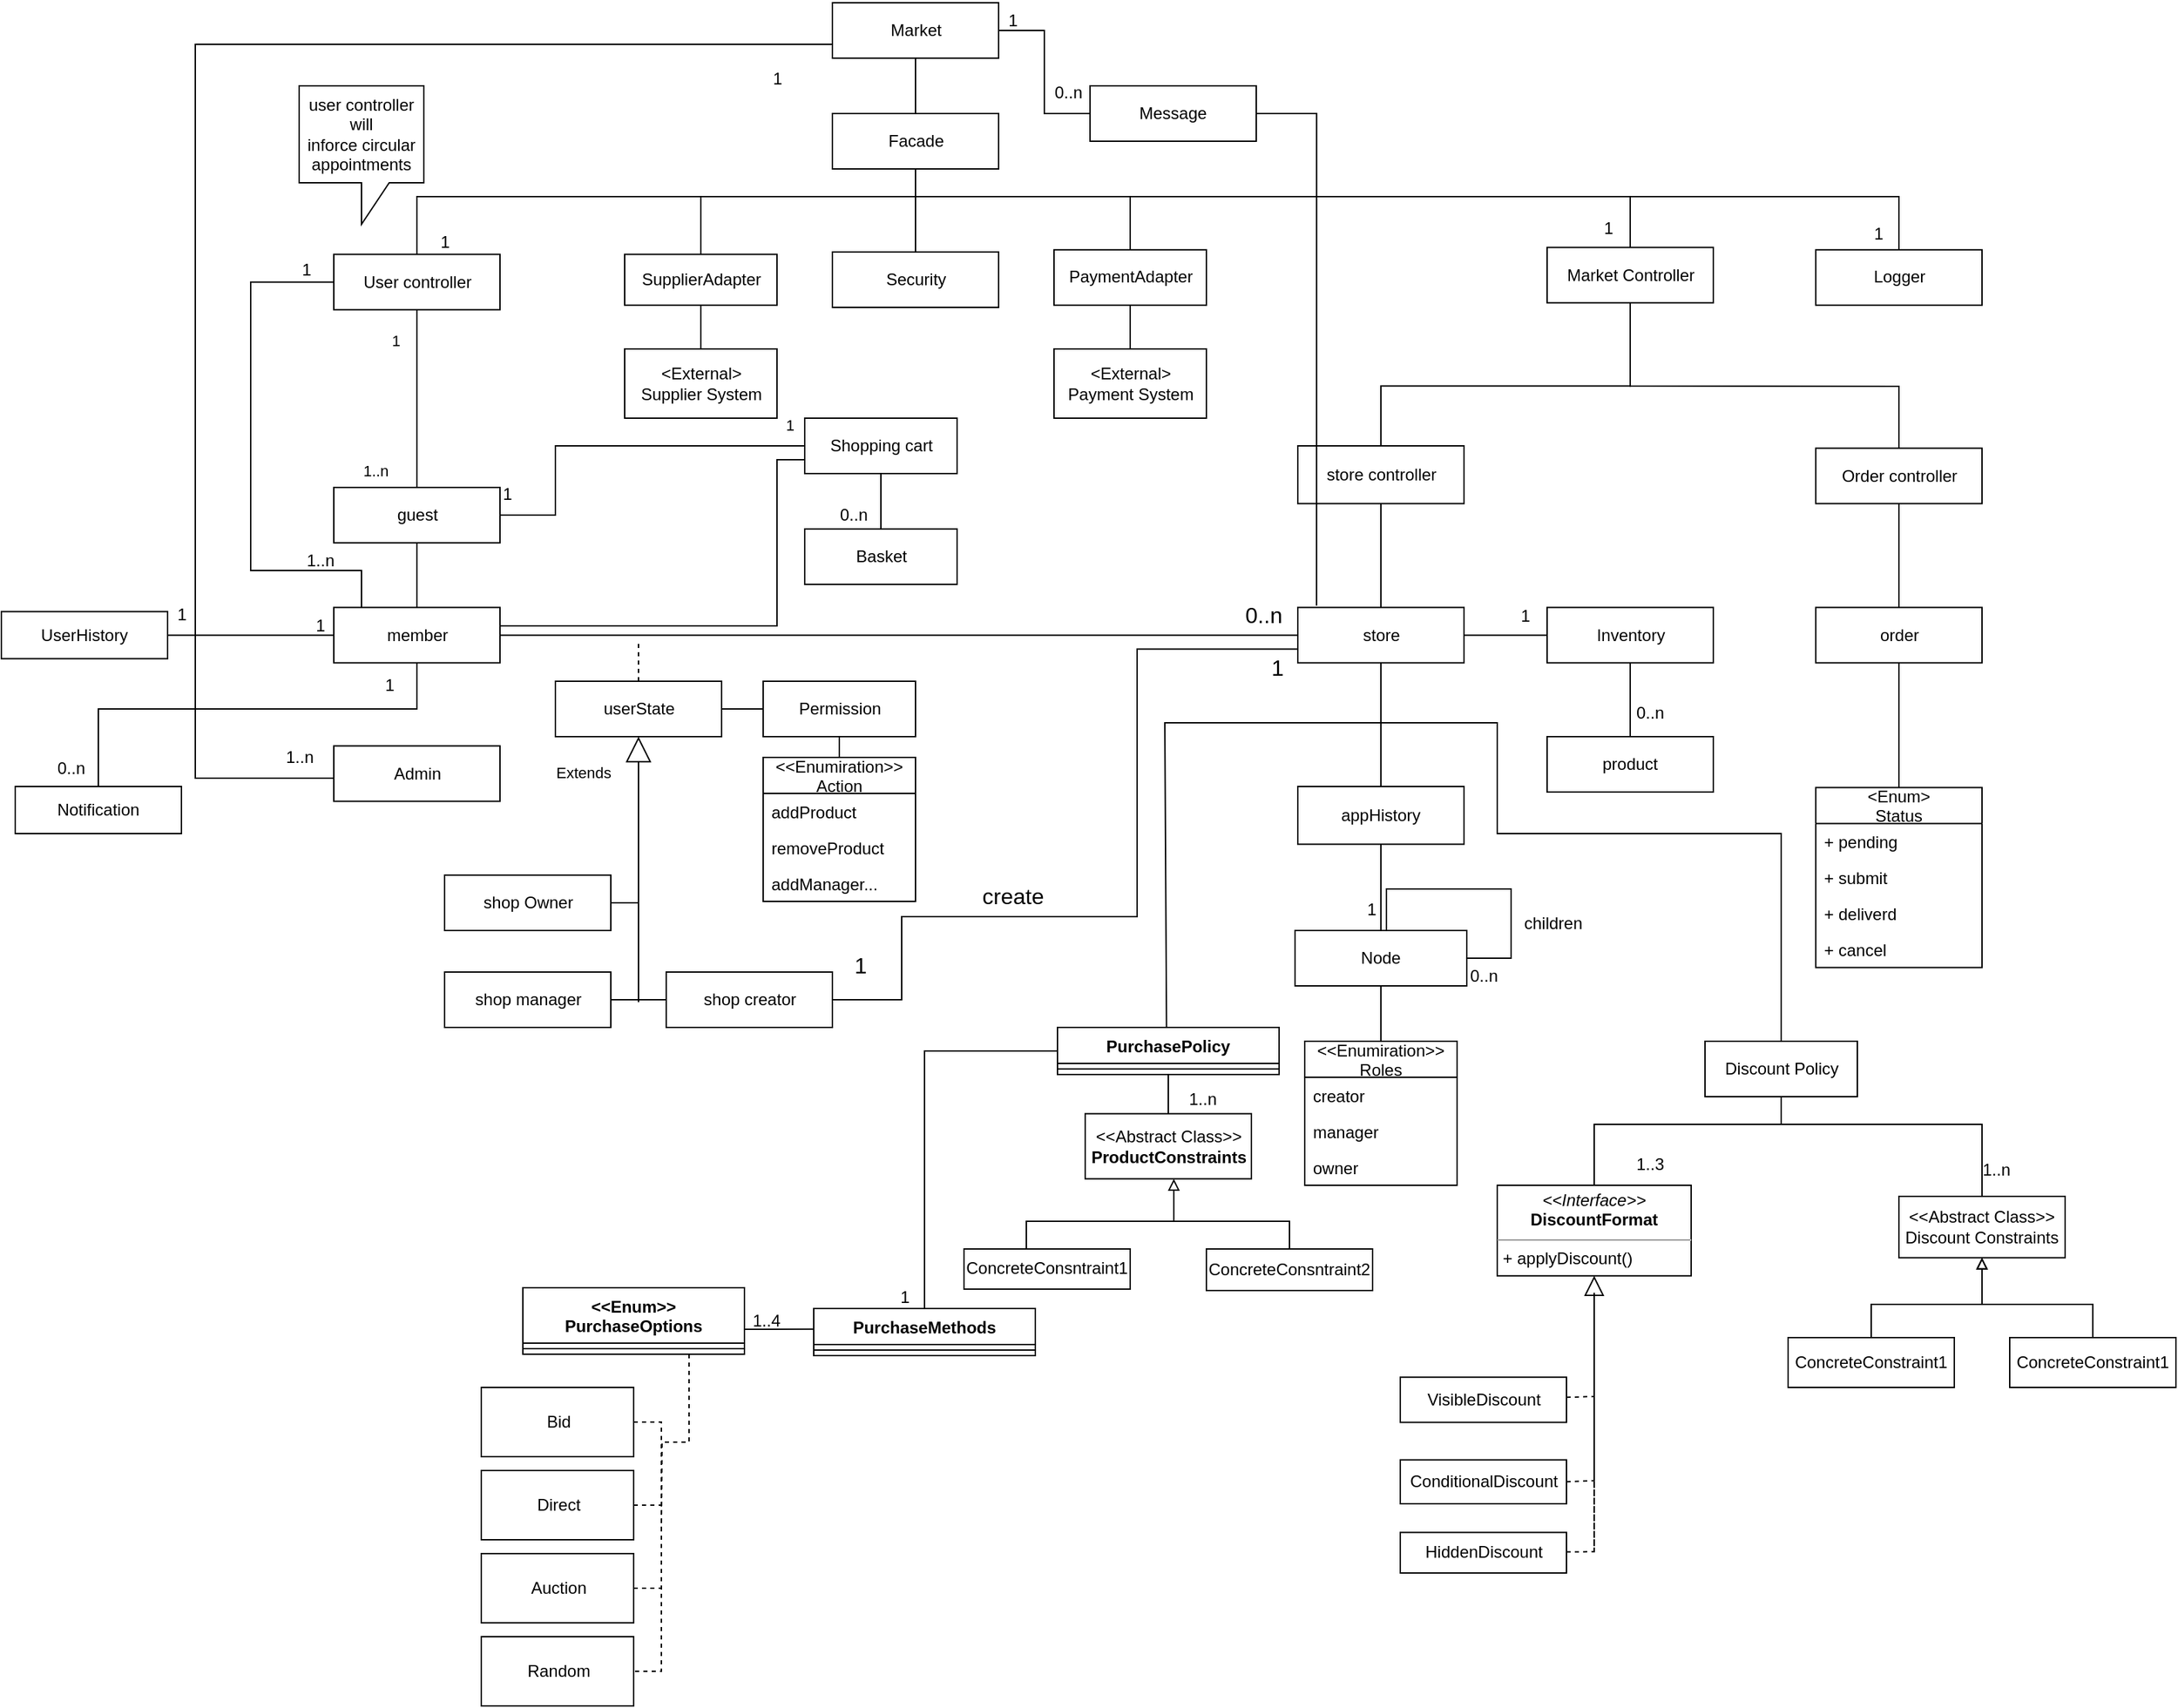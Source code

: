 <mxfile version="21.2.8" type="device">
  <diagram name="‫עמוד-1‬" id="rkFVJ4aE5Ij6ZQvHDKRF">
    <mxGraphModel dx="576" dy="335" grid="1" gridSize="10" guides="1" tooltips="1" connect="1" arrows="1" fold="1" page="1" pageScale="1" pageWidth="827" pageHeight="1169" math="0" shadow="0">
      <root>
        <mxCell id="0" />
        <mxCell id="1" parent="0" />
        <mxCell id="ODd8JgYDGWRqZiN91gh2-188" style="edgeStyle=none;rounded=0;orthogonalLoop=1;jettySize=auto;html=1;entryX=0.5;entryY=0;entryDx=0;entryDy=0;startArrow=none;startFill=0;endArrow=none;endFill=0;" parent="1" source="ODd8JgYDGWRqZiN91gh2-10" target="ODd8JgYDGWRqZiN91gh2-12" edge="1">
          <mxGeometry relative="1" as="geometry">
            <Array as="points">
              <mxPoint x="1176" y="316.7" />
              <mxPoint x="996" y="316.7" />
            </Array>
          </mxGeometry>
        </mxCell>
        <mxCell id="ODd8JgYDGWRqZiN91gh2-189" style="edgeStyle=none;rounded=0;orthogonalLoop=1;jettySize=auto;html=1;entryX=0.5;entryY=0;entryDx=0;entryDy=0;startArrow=none;startFill=0;endArrow=none;endFill=0;" parent="1" source="ODd8JgYDGWRqZiN91gh2-10" target="ODd8JgYDGWRqZiN91gh2-29" edge="1">
          <mxGeometry relative="1" as="geometry">
            <Array as="points">
              <mxPoint x="1176" y="316.7" />
              <mxPoint x="1370" y="317" />
            </Array>
          </mxGeometry>
        </mxCell>
        <mxCell id="ODd8JgYDGWRqZiN91gh2-10" value="Market Controller" style="html=1;" parent="1" vertex="1">
          <mxGeometry x="1116" y="216.7" width="120" height="40" as="geometry" />
        </mxCell>
        <mxCell id="AzfcRdBWu6o6woVq7pez-9" style="edgeStyle=orthogonalEdgeStyle;rounded=0;orthogonalLoop=1;jettySize=auto;html=1;endArrow=none;endFill=0;" parent="1" source="ODd8JgYDGWRqZiN91gh2-11" target="ODd8JgYDGWRqZiN91gh2-123" edge="1">
          <mxGeometry relative="1" as="geometry">
            <Array as="points">
              <mxPoint x="180" y="242" />
              <mxPoint x="180" y="450" />
              <mxPoint x="260" y="450" />
            </Array>
          </mxGeometry>
        </mxCell>
        <mxCell id="ODd8JgYDGWRqZiN91gh2-11" value="User controller" style="html=1;" parent="1" vertex="1">
          <mxGeometry x="240" y="221.7" width="120" height="40" as="geometry" />
        </mxCell>
        <mxCell id="ODd8JgYDGWRqZiN91gh2-12" value="store controller" style="html=1;" parent="1" vertex="1">
          <mxGeometry x="936" y="360" width="120" height="41.7" as="geometry" />
        </mxCell>
        <mxCell id="ODd8JgYDGWRqZiN91gh2-83" style="edgeStyle=none;rounded=0;orthogonalLoop=1;jettySize=auto;html=1;startArrow=none;startFill=0;endArrow=none;endFill=0;entryX=0;entryY=0.5;entryDx=0;entryDy=0;exitX=1;exitY=0.5;exitDx=0;exitDy=0;" parent="1" source="ODd8JgYDGWRqZiN91gh2-43" target="ODd8JgYDGWRqZiN91gh2-76" edge="1">
          <mxGeometry relative="1" as="geometry">
            <mxPoint x="250" y="496.7" as="sourcePoint" />
            <Array as="points">
              <mxPoint x="400" y="410" />
              <mxPoint x="400" y="360" />
              <mxPoint x="570" y="360" />
            </Array>
          </mxGeometry>
        </mxCell>
        <mxCell id="ODd8JgYDGWRqZiN91gh2-17" value="1" style="endArrow=none;html=1;endSize=12;startArrow=none;startSize=14;startFill=0;edgeStyle=orthogonalEdgeStyle;align=left;verticalAlign=bottom;rounded=0;endFill=0;exitX=0.5;exitY=1;exitDx=0;exitDy=0;" parent="1" source="ODd8JgYDGWRqZiN91gh2-11" target="ODd8JgYDGWRqZiN91gh2-43" edge="1">
          <mxGeometry x="-0.52" y="-20" relative="1" as="geometry">
            <mxPoint x="280" y="310" as="sourcePoint" />
            <mxPoint x="310" y="480" as="targetPoint" />
            <mxPoint as="offset" />
            <Array as="points" />
          </mxGeometry>
        </mxCell>
        <mxCell id="ODd8JgYDGWRqZiN91gh2-46" value="1..n" style="edgeLabel;html=1;align=center;verticalAlign=middle;resizable=0;points=[];" parent="ODd8JgYDGWRqZiN91gh2-17" vertex="1" connectable="0">
          <mxGeometry x="0.877" y="3" relative="1" as="geometry">
            <mxPoint x="-33" y="-4" as="offset" />
          </mxGeometry>
        </mxCell>
        <mxCell id="AzfcRdBWu6o6woVq7pez-27" style="edgeStyle=orthogonalEdgeStyle;rounded=0;orthogonalLoop=1;jettySize=auto;html=1;entryX=0;entryY=0.5;entryDx=0;entryDy=0;endArrow=none;endFill=0;" parent="1" source="ODd8JgYDGWRqZiN91gh2-18" target="yxRQthmmu6O1LKz6OyQO-40" edge="1">
          <mxGeometry relative="1" as="geometry" />
        </mxCell>
        <mxCell id="ODd8JgYDGWRqZiN91gh2-18" value="userState&lt;br&gt;" style="html=1;" parent="1" vertex="1">
          <mxGeometry x="400" y="530" width="120" height="40" as="geometry" />
        </mxCell>
        <mxCell id="ODd8JgYDGWRqZiN91gh2-21" style="edgeStyle=orthogonalEdgeStyle;rounded=0;orthogonalLoop=1;jettySize=auto;html=1;endArrow=none;endFill=0;" parent="1" source="ODd8JgYDGWRqZiN91gh2-20" target="ODd8JgYDGWRqZiN91gh2-22" edge="1">
          <mxGeometry relative="1" as="geometry">
            <mxPoint x="420" y="130" as="targetPoint" />
          </mxGeometry>
        </mxCell>
        <mxCell id="-APXzpNi7e3R-6h7DP6N-12" style="edgeStyle=orthogonalEdgeStyle;rounded=0;orthogonalLoop=1;jettySize=auto;html=1;entryX=0;entryY=0.5;entryDx=0;entryDy=0;endArrow=none;endFill=0;" parent="1" source="ODd8JgYDGWRqZiN91gh2-20" target="ODd8JgYDGWRqZiN91gh2-85" edge="1">
          <mxGeometry relative="1" as="geometry">
            <mxPoint x="220" y="730" as="targetPoint" />
            <Array as="points">
              <mxPoint x="140" y="70" />
              <mxPoint x="140" y="600" />
              <mxPoint x="240" y="600" />
            </Array>
          </mxGeometry>
        </mxCell>
        <mxCell id="AzfcRdBWu6o6woVq7pez-2" style="edgeStyle=orthogonalEdgeStyle;rounded=0;orthogonalLoop=1;jettySize=auto;html=1;entryX=0;entryY=0.5;entryDx=0;entryDy=0;endArrow=none;endFill=0;" parent="1" source="ODd8JgYDGWRqZiN91gh2-20" target="AzfcRdBWu6o6woVq7pez-1" edge="1">
          <mxGeometry relative="1" as="geometry" />
        </mxCell>
        <mxCell id="ODd8JgYDGWRqZiN91gh2-20" value="Market" style="html=1;" parent="1" vertex="1">
          <mxGeometry x="600" y="40" width="120" height="40" as="geometry" />
        </mxCell>
        <mxCell id="ODd8JgYDGWRqZiN91gh2-25" style="edgeStyle=orthogonalEdgeStyle;rounded=0;orthogonalLoop=1;jettySize=auto;html=1;entryX=0.5;entryY=0;entryDx=0;entryDy=0;endArrow=none;endFill=0;" parent="1" target="ODd8JgYDGWRqZiN91gh2-11" edge="1">
          <mxGeometry relative="1" as="geometry">
            <mxPoint x="640" y="180" as="sourcePoint" />
            <Array as="points">
              <mxPoint x="300" y="180" />
            </Array>
          </mxGeometry>
        </mxCell>
        <mxCell id="ODd8JgYDGWRqZiN91gh2-140" style="edgeStyle=none;rounded=0;orthogonalLoop=1;jettySize=auto;html=1;entryX=0.5;entryY=0;entryDx=0;entryDy=0;startArrow=none;startFill=0;endArrow=none;endFill=0;" parent="1" source="ODd8JgYDGWRqZiN91gh2-22" target="-APXzpNi7e3R-6h7DP6N-36" edge="1">
          <mxGeometry relative="1" as="geometry">
            <Array as="points">
              <mxPoint x="660" y="180" />
              <mxPoint x="505" y="180" />
            </Array>
            <mxPoint x="500" y="216.7" as="targetPoint" />
          </mxGeometry>
        </mxCell>
        <mxCell id="ODd8JgYDGWRqZiN91gh2-141" style="edgeStyle=none;rounded=0;orthogonalLoop=1;jettySize=auto;html=1;entryX=0.5;entryY=0;entryDx=0;entryDy=0;startArrow=none;startFill=0;endArrow=none;endFill=0;" parent="1" source="ODd8JgYDGWRqZiN91gh2-22" target="-APXzpNi7e3R-6h7DP6N-34" edge="1">
          <mxGeometry relative="1" as="geometry">
            <Array as="points">
              <mxPoint x="660" y="180" />
              <mxPoint x="815" y="180" />
            </Array>
            <mxPoint x="806.0" y="216.7" as="targetPoint" />
          </mxGeometry>
        </mxCell>
        <mxCell id="-APXzpNi7e3R-6h7DP6N-39" style="edgeStyle=orthogonalEdgeStyle;rounded=0;orthogonalLoop=1;jettySize=auto;html=1;entryX=0.5;entryY=0;entryDx=0;entryDy=0;endArrow=none;endFill=0;" parent="1" source="ODd8JgYDGWRqZiN91gh2-22" target="-APXzpNi7e3R-6h7DP6N-20" edge="1">
          <mxGeometry relative="1" as="geometry" />
        </mxCell>
        <mxCell id="AzfcRdBWu6o6woVq7pez-6" style="edgeStyle=orthogonalEdgeStyle;rounded=0;orthogonalLoop=1;jettySize=auto;html=1;entryX=0.5;entryY=0;entryDx=0;entryDy=0;endArrow=none;endFill=0;" parent="1" source="ODd8JgYDGWRqZiN91gh2-22" target="AzfcRdBWu6o6woVq7pez-5" edge="1">
          <mxGeometry relative="1" as="geometry">
            <Array as="points">
              <mxPoint x="660" y="180" />
              <mxPoint x="1370" y="180" />
            </Array>
          </mxGeometry>
        </mxCell>
        <mxCell id="ODd8JgYDGWRqZiN91gh2-22" value="Facade" style="html=1;" parent="1" vertex="1">
          <mxGeometry x="600" y="120" width="120" height="40" as="geometry" />
        </mxCell>
        <mxCell id="ODd8JgYDGWRqZiN91gh2-186" style="edgeStyle=none;rounded=0;orthogonalLoop=1;jettySize=auto;html=1;exitX=0.5;exitY=1;exitDx=0;exitDy=0;entryX=0.492;entryY=0.009;entryDx=0;entryDy=0;startArrow=none;startFill=0;endArrow=none;endFill=0;entryPerimeter=0;" parent="1" source="ODd8JgYDGWRqZiN91gh2-27" target="p_VHPN1_gjO6qZcoMLTe-82" edge="1">
          <mxGeometry relative="1" as="geometry">
            <Array as="points">
              <mxPoint x="996" y="560" />
              <mxPoint x="840" y="560" />
            </Array>
            <mxPoint x="838" y="606.7" as="targetPoint" />
          </mxGeometry>
        </mxCell>
        <mxCell id="AzfcRdBWu6o6woVq7pez-29" style="edgeStyle=orthogonalEdgeStyle;rounded=0;orthogonalLoop=1;jettySize=auto;html=1;endArrow=none;endFill=0;" parent="1" source="ODd8JgYDGWRqZiN91gh2-27" target="AzfcRdBWu6o6woVq7pez-28" edge="1">
          <mxGeometry relative="1" as="geometry" />
        </mxCell>
        <mxCell id="AzfcRdBWu6o6woVq7pez-49" style="edgeStyle=orthogonalEdgeStyle;rounded=0;orthogonalLoop=1;jettySize=auto;html=1;entryX=0.5;entryY=0;entryDx=0;entryDy=0;endArrow=none;endFill=0;" parent="1" source="ODd8JgYDGWRqZiN91gh2-27" target="ODd8JgYDGWRqZiN91gh2-184" edge="1">
          <mxGeometry relative="1" as="geometry">
            <Array as="points">
              <mxPoint x="996" y="560" />
              <mxPoint x="1080" y="560" />
              <mxPoint x="1080" y="640" />
              <mxPoint x="1285" y="640" />
            </Array>
          </mxGeometry>
        </mxCell>
        <mxCell id="ODd8JgYDGWRqZiN91gh2-27" value="store" style="html=1;" parent="1" vertex="1">
          <mxGeometry x="936" y="476.7" width="120" height="40" as="geometry" />
        </mxCell>
        <mxCell id="ODd8JgYDGWRqZiN91gh2-29" value="Order controller" style="html=1;" parent="1" vertex="1">
          <mxGeometry x="1310" y="361.7" width="120" height="40" as="geometry" />
        </mxCell>
        <mxCell id="p_VHPN1_gjO6qZcoMLTe-162" style="edgeStyle=orthogonalEdgeStyle;rounded=0;orthogonalLoop=1;jettySize=auto;html=1;entryX=0;entryY=0.75;entryDx=0;entryDy=0;startArrow=none;startFill=0;endArrow=none;endFill=0;exitX=1;exitY=0.5;exitDx=0;exitDy=0;" parent="1" source="ODd8JgYDGWRqZiN91gh2-37" target="ODd8JgYDGWRqZiN91gh2-27" edge="1">
          <mxGeometry relative="1" as="geometry">
            <Array as="points">
              <mxPoint x="650" y="760" />
              <mxPoint x="650" y="700" />
              <mxPoint x="820" y="700" />
              <mxPoint x="820" y="507" />
            </Array>
          </mxGeometry>
        </mxCell>
        <mxCell id="AzfcRdBWu6o6woVq7pez-21" style="edgeStyle=orthogonalEdgeStyle;rounded=0;orthogonalLoop=1;jettySize=auto;html=1;endArrow=none;endFill=0;" parent="1" source="ODd8JgYDGWRqZiN91gh2-35" edge="1">
          <mxGeometry relative="1" as="geometry">
            <mxPoint x="460.0" y="690" as="targetPoint" />
          </mxGeometry>
        </mxCell>
        <mxCell id="ODd8JgYDGWRqZiN91gh2-35" value="shop Owner" style="html=1;" parent="1" vertex="1">
          <mxGeometry x="320" y="670" width="120" height="40" as="geometry" />
        </mxCell>
        <mxCell id="AzfcRdBWu6o6woVq7pez-20" style="edgeStyle=orthogonalEdgeStyle;rounded=0;orthogonalLoop=1;jettySize=auto;html=1;endArrow=none;endFill=0;" parent="1" source="ODd8JgYDGWRqZiN91gh2-36" edge="1">
          <mxGeometry relative="1" as="geometry">
            <mxPoint x="460.0" y="760.0" as="targetPoint" />
          </mxGeometry>
        </mxCell>
        <mxCell id="ODd8JgYDGWRqZiN91gh2-36" value="shop manager" style="html=1;" parent="1" vertex="1">
          <mxGeometry x="320" y="740" width="120" height="40" as="geometry" />
        </mxCell>
        <mxCell id="AzfcRdBWu6o6woVq7pez-23" style="edgeStyle=orthogonalEdgeStyle;rounded=0;orthogonalLoop=1;jettySize=auto;html=1;endArrow=none;endFill=0;" parent="1" source="ODd8JgYDGWRqZiN91gh2-37" edge="1">
          <mxGeometry relative="1" as="geometry">
            <mxPoint x="460" y="761.31" as="targetPoint" />
          </mxGeometry>
        </mxCell>
        <mxCell id="ODd8JgYDGWRqZiN91gh2-37" value="shop creator" style="html=1;" parent="1" vertex="1">
          <mxGeometry x="480" y="740" width="120" height="40" as="geometry" />
        </mxCell>
        <mxCell id="ODd8JgYDGWRqZiN91gh2-43" value="guest" style="html=1;" parent="1" vertex="1">
          <mxGeometry x="240" y="390.05" width="120" height="40" as="geometry" />
        </mxCell>
        <mxCell id="ODd8JgYDGWRqZiN91gh2-49" value="" style="endArrow=none;endFill=0;endSize=24;html=1;rounded=0;exitX=0.5;exitY=0;exitDx=0;exitDy=0;entryX=0.5;entryY=1;entryDx=0;entryDy=0;startArrow=none;startFill=0;" parent="1" source="ODd8JgYDGWRqZiN91gh2-27" target="ODd8JgYDGWRqZiN91gh2-12" edge="1">
          <mxGeometry width="160" relative="1" as="geometry">
            <mxPoint x="620" y="491.7" as="sourcePoint" />
            <mxPoint x="1036" y="416.7" as="targetPoint" />
          </mxGeometry>
        </mxCell>
        <mxCell id="AzfcRdBWu6o6woVq7pez-32" style="edgeStyle=orthogonalEdgeStyle;rounded=0;orthogonalLoop=1;jettySize=auto;html=1;entryX=0.5;entryY=0;entryDx=0;entryDy=0;endArrow=none;endFill=0;" parent="1" source="ODd8JgYDGWRqZiN91gh2-52" target="AzfcRdBWu6o6woVq7pez-30" edge="1">
          <mxGeometry relative="1" as="geometry" />
        </mxCell>
        <mxCell id="ODd8JgYDGWRqZiN91gh2-52" value="Inventory" style="html=1;" parent="1" vertex="1">
          <mxGeometry x="1116" y="476.7" width="120" height="40" as="geometry" />
        </mxCell>
        <mxCell id="ODd8JgYDGWRqZiN91gh2-55" value="order" style="html=1;" parent="1" vertex="1">
          <mxGeometry x="1310" y="476.7" width="120" height="40" as="geometry" />
        </mxCell>
        <mxCell id="ODd8JgYDGWRqZiN91gh2-58" value="" style="endArrow=none;endFill=0;endSize=24;html=1;rounded=0;exitX=0.5;exitY=0;exitDx=0;exitDy=0;entryX=0.5;entryY=1;entryDx=0;entryDy=0;startArrow=none;startFill=0;" parent="1" source="ODd8JgYDGWRqZiN91gh2-55" target="ODd8JgYDGWRqZiN91gh2-29" edge="1">
          <mxGeometry width="160" relative="1" as="geometry">
            <mxPoint x="1373" y="406.7" as="sourcePoint" />
            <mxPoint x="1306" y="446.7" as="targetPoint" />
          </mxGeometry>
        </mxCell>
        <mxCell id="ODd8JgYDGWRqZiN91gh2-70" value="&lt;Enum&gt;&#xa;Status" style="swimlane;fontStyle=0;childLayout=stackLayout;horizontal=1;startSize=26;fillColor=none;horizontalStack=0;resizeParent=1;resizeParentMax=0;resizeLast=0;collapsible=1;marginBottom=0;" parent="1" vertex="1">
          <mxGeometry x="1310" y="606.7" width="120" height="130" as="geometry" />
        </mxCell>
        <mxCell id="ODd8JgYDGWRqZiN91gh2-71" value="+ pending" style="text;strokeColor=none;fillColor=none;align=left;verticalAlign=top;spacingLeft=4;spacingRight=4;overflow=hidden;rotatable=0;points=[[0,0.5],[1,0.5]];portConstraint=eastwest;" parent="ODd8JgYDGWRqZiN91gh2-70" vertex="1">
          <mxGeometry y="26" width="120" height="26" as="geometry" />
        </mxCell>
        <mxCell id="ODd8JgYDGWRqZiN91gh2-72" value="+ submit" style="text;strokeColor=none;fillColor=none;align=left;verticalAlign=top;spacingLeft=4;spacingRight=4;overflow=hidden;rotatable=0;points=[[0,0.5],[1,0.5]];portConstraint=eastwest;" parent="ODd8JgYDGWRqZiN91gh2-70" vertex="1">
          <mxGeometry y="52" width="120" height="26" as="geometry" />
        </mxCell>
        <mxCell id="ODd8JgYDGWRqZiN91gh2-74" value="+ deliverd" style="text;strokeColor=none;fillColor=none;align=left;verticalAlign=top;spacingLeft=4;spacingRight=4;overflow=hidden;rotatable=0;points=[[0,0.5],[1,0.5]];portConstraint=eastwest;" parent="ODd8JgYDGWRqZiN91gh2-70" vertex="1">
          <mxGeometry y="78" width="120" height="26" as="geometry" />
        </mxCell>
        <mxCell id="ODd8JgYDGWRqZiN91gh2-73" value="+ cancel" style="text;strokeColor=none;fillColor=none;align=left;verticalAlign=top;spacingLeft=4;spacingRight=4;overflow=hidden;rotatable=0;points=[[0,0.5],[1,0.5]];portConstraint=eastwest;" parent="ODd8JgYDGWRqZiN91gh2-70" vertex="1">
          <mxGeometry y="104" width="120" height="26" as="geometry" />
        </mxCell>
        <mxCell id="ODd8JgYDGWRqZiN91gh2-75" value="" style="endArrow=none;endFill=0;endSize=12;html=1;rounded=0;exitX=0.5;exitY=1;exitDx=0;exitDy=0;entryX=0.5;entryY=0;entryDx=0;entryDy=0;startArrow=none;startFill=0;" parent="1" source="ODd8JgYDGWRqZiN91gh2-55" target="ODd8JgYDGWRqZiN91gh2-70" edge="1">
          <mxGeometry width="160" relative="1" as="geometry">
            <mxPoint x="1357" y="566.7" as="sourcePoint" />
            <mxPoint x="1517" y="566.7" as="targetPoint" />
          </mxGeometry>
        </mxCell>
        <mxCell id="AzfcRdBWu6o6woVq7pez-13" style="edgeStyle=orthogonalEdgeStyle;rounded=0;orthogonalLoop=1;jettySize=auto;html=1;endArrow=none;endFill=0;" parent="1" source="ODd8JgYDGWRqZiN91gh2-76" target="ODd8JgYDGWRqZiN91gh2-123" edge="1">
          <mxGeometry relative="1" as="geometry">
            <Array as="points">
              <mxPoint x="560" y="370" />
              <mxPoint x="560" y="490" />
            </Array>
          </mxGeometry>
        </mxCell>
        <mxCell id="ODd8JgYDGWRqZiN91gh2-76" value="Shopping cart" style="html=1;" parent="1" vertex="1">
          <mxGeometry x="580" y="340" width="110" height="40" as="geometry" />
        </mxCell>
        <mxCell id="ODd8JgYDGWRqZiN91gh2-77" value="Basket" style="html=1;" parent="1" vertex="1">
          <mxGeometry x="580" y="420.05" width="110" height="40" as="geometry" />
        </mxCell>
        <mxCell id="ODd8JgYDGWRqZiN91gh2-82" value="" style="endArrow=none;endFill=0;endSize=24;html=1;rounded=0;exitX=0.5;exitY=0;exitDx=0;exitDy=0;" parent="1" source="ODd8JgYDGWRqZiN91gh2-77" target="ODd8JgYDGWRqZiN91gh2-76" edge="1">
          <mxGeometry width="160" relative="1" as="geometry">
            <mxPoint x="-10.0" y="543.35" as="sourcePoint" />
            <mxPoint x="-30.0" y="533.35" as="targetPoint" />
          </mxGeometry>
        </mxCell>
        <mxCell id="ODd8JgYDGWRqZiN91gh2-85" value="Admin" style="html=1;" parent="1" vertex="1">
          <mxGeometry x="240" y="576.7" width="120" height="40" as="geometry" />
        </mxCell>
        <mxCell id="ODd8JgYDGWRqZiN91gh2-110" value="Extends" style="endArrow=block;endSize=16;endFill=0;html=1;rounded=0;entryX=0.5;entryY=1;entryDx=0;entryDy=0;" parent="1" target="ODd8JgYDGWRqZiN91gh2-18" edge="1">
          <mxGeometry x="0.726" y="40" width="160" relative="1" as="geometry">
            <mxPoint x="460" y="760" as="sourcePoint" />
            <mxPoint x="120" y="952.9" as="targetPoint" />
            <Array as="points" />
            <mxPoint as="offset" />
          </mxGeometry>
        </mxCell>
        <mxCell id="AzfcRdBWu6o6woVq7pez-16" style="edgeStyle=orthogonalEdgeStyle;rounded=0;orthogonalLoop=1;jettySize=auto;html=1;entryX=0.5;entryY=0;entryDx=0;entryDy=0;endArrow=none;endFill=0;" parent="1" source="ODd8JgYDGWRqZiN91gh2-123" target="AzfcRdBWu6o6woVq7pez-15" edge="1">
          <mxGeometry relative="1" as="geometry">
            <Array as="points">
              <mxPoint x="300" y="550" />
              <mxPoint x="70" y="550" />
            </Array>
          </mxGeometry>
        </mxCell>
        <mxCell id="ODd8JgYDGWRqZiN91gh2-123" value="member" style="html=1;" parent="1" vertex="1">
          <mxGeometry x="240" y="476.7" width="120" height="40" as="geometry" />
        </mxCell>
        <mxCell id="yxRQthmmu6O1LKz6OyQO-62" style="edgeStyle=orthogonalEdgeStyle;rounded=0;orthogonalLoop=1;jettySize=auto;html=1;fontSize=12;endArrow=none;endFill=0;exitX=1;exitY=0.5;exitDx=0;exitDy=0;" parent="1" source="ODd8JgYDGWRqZiN91gh2-123" target="ODd8JgYDGWRqZiN91gh2-27" edge="1">
          <mxGeometry relative="1" as="geometry">
            <mxPoint x="370" y="496.7" as="sourcePoint" />
          </mxGeometry>
        </mxCell>
        <mxCell id="ODd8JgYDGWRqZiN91gh2-139" style="edgeStyle=orthogonalEdgeStyle;rounded=0;orthogonalLoop=1;jettySize=auto;html=1;entryX=0.5;entryY=0;entryDx=0;entryDy=0;exitX=0.5;exitY=1;exitDx=0;exitDy=0;startArrow=none;endArrow=none;endFill=0;" parent="1" source="ODd8JgYDGWRqZiN91gh2-22" target="ODd8JgYDGWRqZiN91gh2-10" edge="1">
          <mxGeometry relative="1" as="geometry">
            <mxPoint x="590" y="210" as="sourcePoint" />
            <mxPoint x="230" y="210" as="targetPoint" />
            <Array as="points">
              <mxPoint x="660" y="180" />
              <mxPoint x="1176" y="180" />
            </Array>
          </mxGeometry>
        </mxCell>
        <mxCell id="ODd8JgYDGWRqZiN91gh2-175" value="" style="group" parent="1" vertex="1" connectable="0">
          <mxGeometry x="1010" y="894.0" width="210" height="283.3" as="geometry" />
        </mxCell>
        <mxCell id="ODd8JgYDGWRqZiN91gh2-147" value="&lt;p style=&quot;margin:0px;margin-top:4px;text-align:center;&quot;&gt;&lt;i&gt;&amp;lt;&amp;lt;Interface&amp;gt;&amp;gt;&lt;/i&gt;&lt;br&gt;&lt;b&gt;DiscountFormat&lt;/b&gt;&lt;/p&gt;&lt;hr size=&quot;1&quot;&gt;&lt;p style=&quot;margin:0px;margin-left:4px;&quot;&gt;+ applyDiscount()&lt;br&gt;&lt;br&gt;&lt;/p&gt;" style="verticalAlign=top;align=left;overflow=fill;fontSize=12;fontFamily=Helvetica;html=1;" parent="ODd8JgYDGWRqZiN91gh2-175" vertex="1">
          <mxGeometry x="70" width="140" height="65.384" as="geometry" />
        </mxCell>
        <mxCell id="ODd8JgYDGWRqZiN91gh2-160" value="ConditionalDiscount" style="html=1;" parent="ODd8JgYDGWRqZiN91gh2-175" vertex="1">
          <mxGeometry y="198.3" width="120" height="31.7" as="geometry" />
        </mxCell>
        <mxCell id="ODd8JgYDGWRqZiN91gh2-162" value="HiddenDiscount" style="html=1;" parent="ODd8JgYDGWRqZiN91gh2-175" vertex="1">
          <mxGeometry y="250.7" width="120" height="29.3" as="geometry" />
        </mxCell>
        <mxCell id="ODd8JgYDGWRqZiN91gh2-163" value="VisibleDiscount" style="html=1;" parent="ODd8JgYDGWRqZiN91gh2-175" vertex="1">
          <mxGeometry y="138.614" width="120" height="32.599" as="geometry" />
        </mxCell>
        <mxCell id="ODd8JgYDGWRqZiN91gh2-166" value="" style="endArrow=block;dashed=1;endFill=0;endSize=12;html=1;rounded=0;entryX=0.5;entryY=1;entryDx=0;entryDy=0;" parent="ODd8JgYDGWRqZiN91gh2-175" target="ODd8JgYDGWRqZiN91gh2-147" edge="1">
          <mxGeometry width="160" relative="1" as="geometry">
            <mxPoint x="140" y="264.619" as="sourcePoint" />
            <mxPoint x="150" y="68.467" as="targetPoint" />
            <Array as="points">
              <mxPoint x="140" y="180.554" />
              <mxPoint x="140" y="77.807" />
            </Array>
          </mxGeometry>
        </mxCell>
        <mxCell id="ODd8JgYDGWRqZiN91gh2-167" value="" style="html=1;verticalAlign=bottom;endArrow=none;dashed=1;endSize=8;rounded=0;endFill=0;" parent="ODd8JgYDGWRqZiN91gh2-175" source="ODd8JgYDGWRqZiN91gh2-163" edge="1">
          <mxGeometry relative="1" as="geometry">
            <mxPoint x="170" y="157.165" as="sourcePoint" />
            <mxPoint x="140" y="96.488" as="targetPoint" />
            <Array as="points">
              <mxPoint x="140" y="152.532" />
            </Array>
          </mxGeometry>
        </mxCell>
        <mxCell id="ODd8JgYDGWRqZiN91gh2-168" value="" style="html=1;verticalAlign=bottom;endArrow=none;dashed=1;endSize=8;rounded=0;endFill=0;exitX=1;exitY=0.5;exitDx=0;exitDy=0;" parent="ODd8JgYDGWRqZiN91gh2-175" source="ODd8JgYDGWRqZiN91gh2-160" edge="1">
          <mxGeometry relative="1" as="geometry">
            <mxPoint x="170" y="213.246" as="sourcePoint" />
            <mxPoint x="140" y="77.807" as="targetPoint" />
            <Array as="points">
              <mxPoint x="140" y="213.246" />
            </Array>
          </mxGeometry>
        </mxCell>
        <mxCell id="ODd8JgYDGWRqZiN91gh2-169" value="" style="html=1;verticalAlign=bottom;endArrow=none;dashed=1;endSize=8;rounded=0;endFill=0;" parent="ODd8JgYDGWRqZiN91gh2-175" source="ODd8JgYDGWRqZiN91gh2-162" edge="1">
          <mxGeometry relative="1" as="geometry">
            <mxPoint x="170" y="269.283" as="sourcePoint" />
            <mxPoint x="140" y="77.807" as="targetPoint" />
            <Array as="points">
              <mxPoint x="140" y="264.619" />
              <mxPoint x="140" y="77.807" />
            </Array>
          </mxGeometry>
        </mxCell>
        <mxCell id="ODd8JgYDGWRqZiN91gh2-181" value="1..3" style="text;html=1;align=center;verticalAlign=middle;resizable=0;points=[];autosize=1;strokeColor=none;fillColor=none;" parent="1" vertex="1">
          <mxGeometry x="1170" y="864" width="40" height="30" as="geometry" />
        </mxCell>
        <mxCell id="AzfcRdBWu6o6woVq7pez-42" style="edgeStyle=orthogonalEdgeStyle;rounded=0;orthogonalLoop=1;jettySize=auto;html=1;endArrow=none;endFill=0;" parent="1" source="ODd8JgYDGWRqZiN91gh2-184" target="AzfcRdBWu6o6woVq7pez-41" edge="1">
          <mxGeometry relative="1" as="geometry">
            <Array as="points">
              <mxPoint x="1285" y="850" />
              <mxPoint x="1430" y="850" />
            </Array>
          </mxGeometry>
        </mxCell>
        <mxCell id="ODd8JgYDGWRqZiN91gh2-184" value="Discount Policy" style="html=1;" parent="1" vertex="1">
          <mxGeometry x="1230" y="790.0" width="110" height="40" as="geometry" />
        </mxCell>
        <mxCell id="yxRQthmmu6O1LKz6OyQO-5" value="" style="endArrow=none;html=1;endSize=12;startArrow=none;startSize=14;startFill=0;edgeStyle=orthogonalEdgeStyle;align=left;verticalAlign=bottom;rounded=0;entryX=0.5;entryY=0;entryDx=0;entryDy=0;endFill=0;exitX=0.5;exitY=1;exitDx=0;exitDy=0;" parent="1" source="ODd8JgYDGWRqZiN91gh2-184" target="ODd8JgYDGWRqZiN91gh2-147" edge="1">
          <mxGeometry x="-0.156" y="60" relative="1" as="geometry">
            <mxPoint x="1080" y="864" as="sourcePoint" />
            <mxPoint x="1116.96" y="820.71" as="targetPoint" />
            <mxPoint as="offset" />
            <Array as="points">
              <mxPoint x="1285" y="850" />
              <mxPoint x="1150" y="850" />
            </Array>
          </mxGeometry>
        </mxCell>
        <mxCell id="yxRQthmmu6O1LKz6OyQO-16" value="" style="endArrow=none;endFill=0;endSize=24;html=1;rounded=0;exitX=0;exitY=0.5;exitDx=0;exitDy=0;entryX=1;entryY=0.5;entryDx=0;entryDy=0;startArrow=none;startFill=0;" parent="1" source="ODd8JgYDGWRqZiN91gh2-52" target="ODd8JgYDGWRqZiN91gh2-27" edge="1">
          <mxGeometry width="160" relative="1" as="geometry">
            <mxPoint x="1101" y="406.7" as="sourcePoint" />
            <mxPoint x="1096" y="466.7" as="targetPoint" />
            <Array as="points" />
          </mxGeometry>
        </mxCell>
        <mxCell id="yxRQthmmu6O1LKz6OyQO-40" value="Permission" style="html=1;fontSize=12;" parent="1" vertex="1">
          <mxGeometry x="550" y="530" width="110" height="40" as="geometry" />
        </mxCell>
        <mxCell id="yxRQthmmu6O1LKz6OyQO-52" value="&lt;&lt;Enumiration&gt;&gt;&#xa;Action" style="swimlane;fontStyle=0;childLayout=stackLayout;horizontal=1;startSize=26;fillColor=none;horizontalStack=0;resizeParent=1;resizeParentMax=0;resizeLast=0;collapsible=1;marginBottom=0;fontSize=12;" parent="1" vertex="1">
          <mxGeometry x="550" y="585" width="110" height="104" as="geometry" />
        </mxCell>
        <mxCell id="yxRQthmmu6O1LKz6OyQO-53" value="addProduct" style="text;strokeColor=none;fillColor=none;align=left;verticalAlign=top;spacingLeft=4;spacingRight=4;overflow=hidden;rotatable=0;points=[[0,0.5],[1,0.5]];portConstraint=eastwest;fontSize=12;" parent="yxRQthmmu6O1LKz6OyQO-52" vertex="1">
          <mxGeometry y="26" width="110" height="26" as="geometry" />
        </mxCell>
        <mxCell id="yxRQthmmu6O1LKz6OyQO-54" value="removeProduct" style="text;strokeColor=none;fillColor=none;align=left;verticalAlign=top;spacingLeft=4;spacingRight=4;overflow=hidden;rotatable=0;points=[[0,0.5],[1,0.5]];portConstraint=eastwest;fontSize=12;" parent="yxRQthmmu6O1LKz6OyQO-52" vertex="1">
          <mxGeometry y="52" width="110" height="26" as="geometry" />
        </mxCell>
        <mxCell id="yxRQthmmu6O1LKz6OyQO-55" value="addManager..." style="text;strokeColor=none;fillColor=none;align=left;verticalAlign=top;spacingLeft=4;spacingRight=4;overflow=hidden;rotatable=0;points=[[0,0.5],[1,0.5]];portConstraint=eastwest;fontSize=12;" parent="yxRQthmmu6O1LKz6OyQO-52" vertex="1">
          <mxGeometry y="78" width="110" height="26" as="geometry" />
        </mxCell>
        <mxCell id="yxRQthmmu6O1LKz6OyQO-56" value="" style="endArrow=none;endFill=0;endSize=24;html=1;rounded=0;entryX=0.5;entryY=1;entryDx=0;entryDy=0;startArrow=none;startFill=0;exitX=0.5;exitY=0;exitDx=0;exitDy=0;" parent="1" source="yxRQthmmu6O1LKz6OyQO-52" target="yxRQthmmu6O1LKz6OyQO-40" edge="1">
          <mxGeometry width="160" relative="1" as="geometry">
            <mxPoint x="633" y="616.7" as="sourcePoint" />
            <mxPoint x="633" y="569.4" as="targetPoint" />
          </mxGeometry>
        </mxCell>
        <mxCell id="yxRQthmmu6O1LKz6OyQO-57" value="1" style="text;html=1;align=center;verticalAlign=middle;resizable=0;points=[];autosize=1;strokeColor=none;fillColor=none;fontSize=12;" parent="1" vertex="1">
          <mxGeometry x="350" y="380.0" width="30" height="30" as="geometry" />
        </mxCell>
        <mxCell id="8mWVaUGxtgPUPD3ItH42-2" value="0..n" style="text;html=1;align=center;verticalAlign=middle;resizable=0;points=[];autosize=1;strokeColor=none;fillColor=none;fontSize=16;" parent="1" vertex="1">
          <mxGeometry x="886" y="466.7" width="50" height="30" as="geometry" />
        </mxCell>
        <mxCell id="8mWVaUGxtgPUPD3ItH42-4" style="edgeStyle=none;curved=1;rounded=0;orthogonalLoop=1;jettySize=auto;html=1;exitX=0.5;exitY=0;exitDx=0;exitDy=0;fontSize=12;startSize=8;endSize=8;" parent="1" source="ODd8JgYDGWRqZiN91gh2-35" target="ODd8JgYDGWRqZiN91gh2-35" edge="1">
          <mxGeometry relative="1" as="geometry" />
        </mxCell>
        <mxCell id="8mWVaUGxtgPUPD3ItH42-7" value="create&lt;br&gt;" style="text;html=1;align=center;verticalAlign=middle;resizable=0;points=[];autosize=1;strokeColor=none;fillColor=none;fontSize=16;" parent="1" vertex="1">
          <mxGeometry x="695" y="670" width="70" height="30" as="geometry" />
        </mxCell>
        <mxCell id="8mWVaUGxtgPUPD3ItH42-9" value="1" style="text;html=1;align=center;verticalAlign=middle;resizable=0;points=[];autosize=1;strokeColor=none;fillColor=none;fontSize=16;" parent="1" vertex="1">
          <mxGeometry x="605" y="720" width="30" height="30" as="geometry" />
        </mxCell>
        <mxCell id="8mWVaUGxtgPUPD3ItH42-10" value="1" style="text;html=1;align=center;verticalAlign=middle;resizable=0;points=[];autosize=1;strokeColor=none;fillColor=none;fontSize=16;" parent="1" vertex="1">
          <mxGeometry x="906" y="505" width="30" height="30" as="geometry" />
        </mxCell>
        <mxCell id="-APXzpNi7e3R-6h7DP6N-13" value="1..n&lt;br&gt;" style="text;html=1;align=center;verticalAlign=middle;resizable=0;points=[];autosize=1;strokeColor=none;fillColor=none;" parent="1" vertex="1">
          <mxGeometry x="195" y="570" width="40" height="30" as="geometry" />
        </mxCell>
        <mxCell id="-APXzpNi7e3R-6h7DP6N-14" value="1" style="text;html=1;align=center;verticalAlign=middle;resizable=0;points=[];autosize=1;strokeColor=none;fillColor=none;" parent="1" vertex="1">
          <mxGeometry x="545" y="80" width="30" height="30" as="geometry" />
        </mxCell>
        <mxCell id="-APXzpNi7e3R-6h7DP6N-20" value="Security" style="html=1;" parent="1" vertex="1">
          <mxGeometry x="600" y="220" width="120" height="40" as="geometry" />
        </mxCell>
        <mxCell id="-APXzpNi7e3R-6h7DP6N-21" value="0..n" style="text;html=1;align=center;verticalAlign=middle;resizable=0;points=[];autosize=1;strokeColor=none;fillColor=none;fontSize=12;" parent="1" vertex="1">
          <mxGeometry x="595" y="395.05" width="40" height="30" as="geometry" />
        </mxCell>
        <mxCell id="-APXzpNi7e3R-6h7DP6N-22" value="1" style="edgeLabel;html=1;align=center;verticalAlign=middle;resizable=0;points=[];" parent="1" connectable="0" vertex="1">
          <mxGeometry x="490" y="339.998" as="geometry">
            <mxPoint x="79" y="5" as="offset" />
          </mxGeometry>
        </mxCell>
        <mxCell id="-APXzpNi7e3R-6h7DP6N-31" value="&amp;lt;External&amp;gt;&lt;br&gt;Payment System" style="html=1;" parent="1" vertex="1">
          <mxGeometry x="760" y="290" width="110" height="50" as="geometry" />
        </mxCell>
        <mxCell id="-APXzpNi7e3R-6h7DP6N-32" value="&amp;lt;External&amp;gt;&lt;br&gt;Supplier System" style="html=1;" parent="1" vertex="1">
          <mxGeometry x="450" y="290" width="110" height="50" as="geometry" />
        </mxCell>
        <mxCell id="-APXzpNi7e3R-6h7DP6N-33" style="edgeStyle=orthogonalEdgeStyle;rounded=0;orthogonalLoop=1;jettySize=auto;html=1;strokeWidth=1;startArrow=none;startFill=0;endArrow=none;endFill=0;startSize=7;endSize=9;" parent="1" source="-APXzpNi7e3R-6h7DP6N-34" target="-APXzpNi7e3R-6h7DP6N-31" edge="1">
          <mxGeometry relative="1" as="geometry" />
        </mxCell>
        <mxCell id="-APXzpNi7e3R-6h7DP6N-34" value="PaymentAdapter" style="html=1;" parent="1" vertex="1">
          <mxGeometry x="760" y="218.4" width="110" height="40" as="geometry" />
        </mxCell>
        <mxCell id="-APXzpNi7e3R-6h7DP6N-35" style="edgeStyle=orthogonalEdgeStyle;rounded=0;orthogonalLoop=1;jettySize=auto;html=1;strokeWidth=1;startArrow=none;startFill=0;endArrow=none;endFill=0;startSize=7;endSize=9;" parent="1" source="-APXzpNi7e3R-6h7DP6N-36" target="-APXzpNi7e3R-6h7DP6N-32" edge="1">
          <mxGeometry relative="1" as="geometry" />
        </mxCell>
        <mxCell id="-APXzpNi7e3R-6h7DP6N-36" value="SupplierAdapter" style="html=1;" parent="1" vertex="1">
          <mxGeometry x="450" y="221.7" width="110" height="36.7" as="geometry" />
        </mxCell>
        <mxCell id="p_VHPN1_gjO6qZcoMLTe-2" value="" style="endArrow=none;html=1;rounded=0;entryX=0.5;entryY=1;entryDx=0;entryDy=0;" parent="1" source="ODd8JgYDGWRqZiN91gh2-123" target="ODd8JgYDGWRqZiN91gh2-43" edge="1">
          <mxGeometry width="50" height="50" relative="1" as="geometry">
            <mxPoint x="620" y="540" as="sourcePoint" />
            <mxPoint x="670" y="490" as="targetPoint" />
          </mxGeometry>
        </mxCell>
        <mxCell id="p_VHPN1_gjO6qZcoMLTe-69" style="edgeStyle=orthogonalEdgeStyle;rounded=0;orthogonalLoop=1;jettySize=auto;html=1;entryX=1;entryY=0.5;entryDx=0;entryDy=0;endArrow=block;endFill=0;" parent="1" edge="1">
          <mxGeometry relative="1" as="geometry">
            <mxPoint x="240" y="1168.5" as="sourcePoint" />
          </mxGeometry>
        </mxCell>
        <mxCell id="p_VHPN1_gjO6qZcoMLTe-82" value="PurchasePolicy" style="swimlane;fontStyle=1;align=center;verticalAlign=top;childLayout=stackLayout;horizontal=1;startSize=26;horizontalStack=0;resizeParent=1;resizeParentMax=0;resizeLast=0;collapsible=1;marginBottom=0;" parent="1" vertex="1">
          <mxGeometry x="762.5" y="780" width="160" height="34" as="geometry" />
        </mxCell>
        <mxCell id="p_VHPN1_gjO6qZcoMLTe-83" value="" style="line;strokeWidth=1;fillColor=none;align=left;verticalAlign=middle;spacingTop=-1;spacingLeft=3;spacingRight=3;rotatable=0;labelPosition=right;points=[];portConstraint=eastwest;strokeColor=inherit;" parent="p_VHPN1_gjO6qZcoMLTe-82" vertex="1">
          <mxGeometry y="26" width="160" height="8" as="geometry" />
        </mxCell>
        <mxCell id="p_VHPN1_gjO6qZcoMLTe-84" style="edgeStyle=orthogonalEdgeStyle;rounded=0;orthogonalLoop=1;jettySize=auto;html=1;entryX=0;entryY=0.917;entryDx=0;entryDy=0;entryPerimeter=0;strokeWidth=1;startArrow=none;startFill=0;endArrow=none;endFill=0;startSize=7;endSize=14;" parent="1" source="p_VHPN1_gjO6qZcoMLTe-85" edge="1">
          <mxGeometry relative="1" as="geometry">
            <mxPoint x="586.5" y="997.832" as="targetPoint" />
            <Array as="points">
              <mxPoint x="546.5" y="997.99" />
              <mxPoint x="546.5" y="997.99" />
            </Array>
          </mxGeometry>
        </mxCell>
        <mxCell id="p_VHPN1_gjO6qZcoMLTe-85" value="&lt;&lt;Enum&gt;&gt;&#xa;PurchaseOptions" style="swimlane;fontStyle=1;align=center;verticalAlign=top;childLayout=stackLayout;horizontal=1;startSize=40;horizontalStack=0;resizeParent=1;resizeParentMax=0;resizeLast=0;collapsible=1;marginBottom=0;" parent="1" vertex="1">
          <mxGeometry x="376.5" y="967.99" width="160" height="48" as="geometry" />
        </mxCell>
        <mxCell id="p_VHPN1_gjO6qZcoMLTe-86" value="" style="line;strokeWidth=1;fillColor=none;align=left;verticalAlign=middle;spacingTop=-1;spacingLeft=3;spacingRight=3;rotatable=0;labelPosition=right;points=[];portConstraint=eastwest;strokeColor=inherit;" parent="p_VHPN1_gjO6qZcoMLTe-85" vertex="1">
          <mxGeometry y="40" width="160" height="8" as="geometry" />
        </mxCell>
        <mxCell id="p_VHPN1_gjO6qZcoMLTe-87" style="edgeStyle=orthogonalEdgeStyle;rounded=0;orthogonalLoop=1;jettySize=auto;html=1;entryX=0.5;entryY=1;entryDx=0;entryDy=0;endArrow=none;endFill=0;" parent="1" source="p_VHPN1_gjO6qZcoMLTe-140" target="p_VHPN1_gjO6qZcoMLTe-82" edge="1">
          <mxGeometry relative="1" as="geometry">
            <mxPoint x="701.5" y="1030" as="sourcePoint" />
          </mxGeometry>
        </mxCell>
        <mxCell id="p_VHPN1_gjO6qZcoMLTe-92" style="edgeStyle=orthogonalEdgeStyle;rounded=0;orthogonalLoop=1;jettySize=auto;html=1;entryX=0.375;entryY=-0.018;entryDx=0;entryDy=0;strokeWidth=1;startArrow=none;startFill=0;endArrow=none;endFill=0;startSize=7;endSize=14;exitX=0.5;exitY=0;exitDx=0;exitDy=0;entryPerimeter=0;" parent="1" source="p_VHPN1_gjO6qZcoMLTe-136" target="p_VHPN1_gjO6qZcoMLTe-137" edge="1">
          <mxGeometry relative="1" as="geometry">
            <mxPoint x="740" y="910.49" as="targetPoint" />
          </mxGeometry>
        </mxCell>
        <mxCell id="p_VHPN1_gjO6qZcoMLTe-99" style="edgeStyle=orthogonalEdgeStyle;rounded=0;orthogonalLoop=1;jettySize=auto;html=1;strokeWidth=1;startArrow=none;startFill=0;endArrow=none;endFill=0;startSize=7;endSize=9;dashed=1;" parent="1" source="p_VHPN1_gjO6qZcoMLTe-100" edge="1">
          <mxGeometry relative="1" as="geometry">
            <mxPoint x="476.5" y="1124.99" as="targetPoint" />
          </mxGeometry>
        </mxCell>
        <mxCell id="p_VHPN1_gjO6qZcoMLTe-100" value="Direct" style="html=1;" parent="1" vertex="1">
          <mxGeometry x="346.5" y="1099.99" width="110" height="50" as="geometry" />
        </mxCell>
        <mxCell id="p_VHPN1_gjO6qZcoMLTe-101" style="edgeStyle=orthogonalEdgeStyle;rounded=0;orthogonalLoop=1;jettySize=auto;html=1;entryX=1;entryY=0.5;entryDx=0;entryDy=0;strokeWidth=1;startArrow=none;startFill=0;endArrow=none;endFill=0;startSize=7;endSize=9;dashed=1;" parent="1" source="p_VHPN1_gjO6qZcoMLTe-102" target="p_VHPN1_gjO6qZcoMLTe-105" edge="1">
          <mxGeometry relative="1" as="geometry">
            <Array as="points">
              <mxPoint x="476.5" y="1064.99" />
              <mxPoint x="476.5" y="1244.99" />
            </Array>
          </mxGeometry>
        </mxCell>
        <mxCell id="p_VHPN1_gjO6qZcoMLTe-102" value="Bid" style="html=1;" parent="1" vertex="1">
          <mxGeometry x="346.5" y="1039.99" width="110" height="50" as="geometry" />
        </mxCell>
        <mxCell id="p_VHPN1_gjO6qZcoMLTe-103" style="edgeStyle=orthogonalEdgeStyle;rounded=0;orthogonalLoop=1;jettySize=auto;html=1;strokeWidth=1;startArrow=none;startFill=0;endArrow=none;endFill=0;startSize=7;endSize=9;dashed=1;" parent="1" source="p_VHPN1_gjO6qZcoMLTe-104" edge="1">
          <mxGeometry relative="1" as="geometry">
            <mxPoint x="476.5" y="1184.99" as="targetPoint" />
          </mxGeometry>
        </mxCell>
        <mxCell id="p_VHPN1_gjO6qZcoMLTe-104" value="Auction" style="html=1;" parent="1" vertex="1">
          <mxGeometry x="346.5" y="1159.99" width="110" height="50" as="geometry" />
        </mxCell>
        <mxCell id="p_VHPN1_gjO6qZcoMLTe-105" value="Random" style="html=1;" parent="1" vertex="1">
          <mxGeometry x="346.5" y="1219.99" width="110" height="50" as="geometry" />
        </mxCell>
        <mxCell id="p_VHPN1_gjO6qZcoMLTe-106" style="edgeStyle=orthogonalEdgeStyle;rounded=0;orthogonalLoop=1;jettySize=auto;html=1;dashed=1;strokeWidth=1;startArrow=none;startFill=0;endArrow=none;endFill=0;startSize=7;endSize=9;exitX=0.75;exitY=1;exitDx=0;exitDy=0;" parent="1" source="p_VHPN1_gjO6qZcoMLTe-85" edge="1">
          <mxGeometry relative="1" as="geometry">
            <mxPoint x="476.5" y="1142.99" as="targetPoint" />
            <mxPoint x="506.5" y="1143.024" as="sourcePoint" />
          </mxGeometry>
        </mxCell>
        <mxCell id="p_VHPN1_gjO6qZcoMLTe-107" style="edgeStyle=orthogonalEdgeStyle;rounded=0;orthogonalLoop=1;jettySize=auto;html=1;entryX=0;entryY=0.5;entryDx=0;entryDy=0;exitX=0.5;exitY=0;exitDx=0;exitDy=0;endArrow=none;endFill=0;" parent="1" source="p_VHPN1_gjO6qZcoMLTe-108" target="p_VHPN1_gjO6qZcoMLTe-82" edge="1">
          <mxGeometry relative="1" as="geometry" />
        </mxCell>
        <mxCell id="p_VHPN1_gjO6qZcoMLTe-108" value="PurchaseMethods" style="swimlane;fontStyle=1;align=center;verticalAlign=top;childLayout=stackLayout;horizontal=1;startSize=26;horizontalStack=0;resizeParent=1;resizeParentMax=0;resizeLast=0;collapsible=1;marginBottom=0;" parent="1" vertex="1">
          <mxGeometry x="586.5" y="983" width="160" height="34" as="geometry" />
        </mxCell>
        <mxCell id="p_VHPN1_gjO6qZcoMLTe-109" value="" style="line;strokeWidth=1;fillColor=none;align=left;verticalAlign=middle;spacingTop=-1;spacingLeft=3;spacingRight=3;rotatable=0;labelPosition=right;points=[];portConstraint=eastwest;strokeColor=inherit;" parent="p_VHPN1_gjO6qZcoMLTe-108" vertex="1">
          <mxGeometry y="26" width="160" height="8" as="geometry" />
        </mxCell>
        <mxCell id="p_VHPN1_gjO6qZcoMLTe-125" value="1..4" style="text;html=1;align=center;verticalAlign=middle;resizable=0;points=[];autosize=1;strokeColor=none;fillColor=none;" parent="1" vertex="1">
          <mxGeometry x="531.5" y="976.99" width="40" height="30" as="geometry" />
        </mxCell>
        <mxCell id="p_VHPN1_gjO6qZcoMLTe-126" value="1..n" style="text;html=1;align=center;verticalAlign=middle;resizable=0;points=[];autosize=1;strokeColor=none;fillColor=none;" parent="1" vertex="1">
          <mxGeometry x="846.5" y="816.7" width="40" height="30" as="geometry" />
        </mxCell>
        <mxCell id="p_VHPN1_gjO6qZcoMLTe-128" value="1" style="text;html=1;align=center;verticalAlign=middle;resizable=0;points=[];autosize=1;strokeColor=none;fillColor=none;" parent="1" vertex="1">
          <mxGeometry x="636.5" y="960" width="30" height="30" as="geometry" />
        </mxCell>
        <mxCell id="p_VHPN1_gjO6qZcoMLTe-136" value="ConcreteConsntraint2" style="rounded=0;whiteSpace=wrap;html=1;" parent="1" vertex="1">
          <mxGeometry x="870" y="939.99" width="120" height="30.01" as="geometry" />
        </mxCell>
        <mxCell id="p_VHPN1_gjO6qZcoMLTe-137" value="ConcreteConsntraint1" style="rounded=0;whiteSpace=wrap;html=1;" parent="1" vertex="1">
          <mxGeometry x="695" y="939.99" width="120" height="28.99" as="geometry" />
        </mxCell>
        <mxCell id="p_VHPN1_gjO6qZcoMLTe-141" style="edgeStyle=orthogonalEdgeStyle;rounded=0;orthogonalLoop=1;jettySize=auto;html=1;startArrow=block;startFill=0;endArrow=none;endFill=0;" parent="1" source="p_VHPN1_gjO6qZcoMLTe-140" edge="1">
          <mxGeometry relative="1" as="geometry">
            <mxPoint x="846.5" y="920" as="targetPoint" />
            <Array as="points">
              <mxPoint x="846.5" y="900" />
              <mxPoint x="846.5" y="900" />
            </Array>
          </mxGeometry>
        </mxCell>
        <mxCell id="p_VHPN1_gjO6qZcoMLTe-140" value="&amp;lt;&amp;lt;Abstract Class&amp;gt;&amp;gt;&lt;br style=&quot;border-color: var(--border-color); padding: 0px; margin: 0px; font-weight: 700;&quot;&gt;&lt;span style=&quot;font-weight: 700;&quot;&gt;ProductConstraints&lt;/span&gt;" style="rounded=0;whiteSpace=wrap;html=1;" parent="1" vertex="1">
          <mxGeometry x="782.5" y="842.31" width="120" height="47.01" as="geometry" />
        </mxCell>
        <mxCell id="p_VHPN1_gjO6qZcoMLTe-147" style="edgeStyle=orthogonalEdgeStyle;rounded=0;orthogonalLoop=1;jettySize=auto;html=1;entryX=0;entryY=0.5;entryDx=0;entryDy=0;startArrow=none;startFill=0;endArrow=none;endFill=0;exitX=1;exitY=0.5;exitDx=0;exitDy=0;" parent="1" source="p_VHPN1_gjO6qZcoMLTe-148" target="ODd8JgYDGWRqZiN91gh2-123" edge="1">
          <mxGeometry relative="1" as="geometry" />
        </mxCell>
        <mxCell id="p_VHPN1_gjO6qZcoMLTe-148" value="UserHistory" style="rounded=0;whiteSpace=wrap;html=1;" parent="1" vertex="1">
          <mxGeometry y="479.7" width="120" height="34" as="geometry" />
        </mxCell>
        <mxCell id="p_VHPN1_gjO6qZcoMLTe-155" value="1" style="text;html=1;align=center;verticalAlign=middle;resizable=0;points=[];autosize=1;strokeColor=none;fillColor=none;" parent="1" vertex="1">
          <mxGeometry x="115" y="466.7" width="30" height="30" as="geometry" />
        </mxCell>
        <mxCell id="p_VHPN1_gjO6qZcoMLTe-156" value="1" style="text;html=1;align=center;verticalAlign=middle;resizable=0;points=[];autosize=1;strokeColor=none;fillColor=none;" parent="1" vertex="1">
          <mxGeometry x="215" y="475" width="30" height="30" as="geometry" />
        </mxCell>
        <mxCell id="AzfcRdBWu6o6woVq7pez-19" style="edgeStyle=orthogonalEdgeStyle;rounded=0;orthogonalLoop=1;jettySize=auto;html=1;endArrow=none;endFill=0;entryX=0.113;entryY=-0.034;entryDx=0;entryDy=0;entryPerimeter=0;" parent="1" source="AzfcRdBWu6o6woVq7pez-1" target="ODd8JgYDGWRqZiN91gh2-27" edge="1">
          <mxGeometry relative="1" as="geometry">
            <mxPoint x="949" y="470" as="targetPoint" />
          </mxGeometry>
        </mxCell>
        <mxCell id="AzfcRdBWu6o6woVq7pez-1" value="Message" style="rounded=0;whiteSpace=wrap;html=1;" parent="1" vertex="1">
          <mxGeometry x="786" y="100" width="120" height="40" as="geometry" />
        </mxCell>
        <mxCell id="AzfcRdBWu6o6woVq7pez-3" value="0..n" style="text;html=1;align=center;verticalAlign=middle;resizable=0;points=[];autosize=1;strokeColor=none;fillColor=none;" parent="1" vertex="1">
          <mxGeometry x="750" y="90" width="40" height="30" as="geometry" />
        </mxCell>
        <mxCell id="AzfcRdBWu6o6woVq7pez-4" value="1" style="text;html=1;align=center;verticalAlign=middle;resizable=0;points=[];autosize=1;strokeColor=none;fillColor=none;" parent="1" vertex="1">
          <mxGeometry x="715" y="38" width="30" height="30" as="geometry" />
        </mxCell>
        <mxCell id="AzfcRdBWu6o6woVq7pez-5" value="Logger" style="html=1;" parent="1" vertex="1">
          <mxGeometry x="1310" y="218.4" width="120" height="40" as="geometry" />
        </mxCell>
        <mxCell id="AzfcRdBWu6o6woVq7pez-7" value="1" style="text;html=1;align=center;verticalAlign=middle;resizable=0;points=[];autosize=1;strokeColor=none;fillColor=none;" parent="1" vertex="1">
          <mxGeometry x="1145" y="188" width="30" height="30" as="geometry" />
        </mxCell>
        <mxCell id="AzfcRdBWu6o6woVq7pez-8" value="1" style="text;html=1;align=center;verticalAlign=middle;resizable=0;points=[];autosize=1;strokeColor=none;fillColor=none;" parent="1" vertex="1">
          <mxGeometry x="1340" y="191.7" width="30" height="30" as="geometry" />
        </mxCell>
        <mxCell id="AzfcRdBWu6o6woVq7pez-10" value="1" style="text;html=1;align=center;verticalAlign=middle;resizable=0;points=[];autosize=1;strokeColor=none;fillColor=none;" parent="1" vertex="1">
          <mxGeometry x="205" y="218" width="30" height="30" as="geometry" />
        </mxCell>
        <mxCell id="AzfcRdBWu6o6woVq7pez-11" value="1" style="text;html=1;align=center;verticalAlign=middle;resizable=0;points=[];autosize=1;strokeColor=none;fillColor=none;" parent="1" vertex="1">
          <mxGeometry x="305" y="198" width="30" height="30" as="geometry" />
        </mxCell>
        <mxCell id="AzfcRdBWu6o6woVq7pez-12" value="1..n&lt;br&gt;" style="text;html=1;align=center;verticalAlign=middle;resizable=0;points=[];autosize=1;strokeColor=none;fillColor=none;" parent="1" vertex="1">
          <mxGeometry x="210" y="428" width="40" height="30" as="geometry" />
        </mxCell>
        <mxCell id="AzfcRdBWu6o6woVq7pez-15" value="Notification" style="rounded=0;whiteSpace=wrap;html=1;" parent="1" vertex="1">
          <mxGeometry x="10" y="606" width="120" height="34" as="geometry" />
        </mxCell>
        <mxCell id="AzfcRdBWu6o6woVq7pez-17" value="0..n&lt;br&gt;" style="text;html=1;align=center;verticalAlign=middle;resizable=0;points=[];autosize=1;strokeColor=none;fillColor=none;" parent="1" vertex="1">
          <mxGeometry x="30" y="578" width="40" height="30" as="geometry" />
        </mxCell>
        <mxCell id="AzfcRdBWu6o6woVq7pez-18" value="1&lt;br&gt;" style="text;html=1;align=center;verticalAlign=middle;resizable=0;points=[];autosize=1;strokeColor=none;fillColor=none;" parent="1" vertex="1">
          <mxGeometry x="265" y="518" width="30" height="30" as="geometry" />
        </mxCell>
        <mxCell id="AzfcRdBWu6o6woVq7pez-24" value="" style="endArrow=none;dashed=1;html=1;rounded=0;exitX=0.5;exitY=0;exitDx=0;exitDy=0;" parent="1" source="ODd8JgYDGWRqZiN91gh2-18" edge="1">
          <mxGeometry width="50" height="50" relative="1" as="geometry">
            <mxPoint x="460" y="660" as="sourcePoint" />
            <mxPoint x="460" y="500" as="targetPoint" />
          </mxGeometry>
        </mxCell>
        <mxCell id="AzfcRdBWu6o6woVq7pez-26" value="user controller will inforce&amp;nbsp;circular appointments" style="shape=callout;whiteSpace=wrap;html=1;perimeter=calloutPerimeter;position2=0.5;" parent="1" vertex="1">
          <mxGeometry x="215" y="100" width="90" height="100" as="geometry" />
        </mxCell>
        <mxCell id="AzfcRdBWu6o6woVq7pez-39" style="edgeStyle=orthogonalEdgeStyle;rounded=0;orthogonalLoop=1;jettySize=auto;html=1;entryX=0.5;entryY=0;entryDx=0;entryDy=0;endArrow=none;endFill=0;" parent="1" source="AzfcRdBWu6o6woVq7pez-28" target="AzfcRdBWu6o6woVq7pez-35" edge="1">
          <mxGeometry relative="1" as="geometry" />
        </mxCell>
        <mxCell id="AzfcRdBWu6o6woVq7pez-28" value="appHistory" style="rounded=0;whiteSpace=wrap;html=1;" parent="1" vertex="1">
          <mxGeometry x="936" y="606" width="120" height="41.7" as="geometry" />
        </mxCell>
        <mxCell id="AzfcRdBWu6o6woVq7pez-30" value="product" style="rounded=0;whiteSpace=wrap;html=1;" parent="1" vertex="1">
          <mxGeometry x="1116" y="570" width="120" height="40" as="geometry" />
        </mxCell>
        <mxCell id="AzfcRdBWu6o6woVq7pez-33" value="1" style="text;html=1;align=center;verticalAlign=middle;resizable=0;points=[];autosize=1;strokeColor=none;fillColor=none;" parent="1" vertex="1">
          <mxGeometry x="1085" y="468" width="30" height="30" as="geometry" />
        </mxCell>
        <mxCell id="AzfcRdBWu6o6woVq7pez-34" value="0..n&lt;br&gt;" style="text;html=1;align=center;verticalAlign=middle;resizable=0;points=[];autosize=1;strokeColor=none;fillColor=none;" parent="1" vertex="1">
          <mxGeometry x="1170" y="538" width="40" height="30" as="geometry" />
        </mxCell>
        <mxCell id="AzfcRdBWu6o6woVq7pez-56" style="edgeStyle=orthogonalEdgeStyle;rounded=0;orthogonalLoop=1;jettySize=auto;html=1;entryX=0.5;entryY=0;entryDx=0;entryDy=0;endArrow=none;endFill=0;" parent="1" source="AzfcRdBWu6o6woVq7pez-35" target="AzfcRdBWu6o6woVq7pez-50" edge="1">
          <mxGeometry relative="1" as="geometry" />
        </mxCell>
        <mxCell id="AzfcRdBWu6o6woVq7pez-35" value="Node" style="rounded=0;whiteSpace=wrap;html=1;" parent="1" vertex="1">
          <mxGeometry x="934" y="710" width="124" height="40" as="geometry" />
        </mxCell>
        <mxCell id="AzfcRdBWu6o6woVq7pez-36" style="edgeStyle=orthogonalEdgeStyle;rounded=0;orthogonalLoop=1;jettySize=auto;html=1;entryX=1;entryY=0.5;entryDx=0;entryDy=0;endArrow=none;endFill=0;" parent="1" source="AzfcRdBWu6o6woVq7pez-35" target="AzfcRdBWu6o6woVq7pez-35" edge="1">
          <mxGeometry relative="1" as="geometry">
            <Array as="points">
              <mxPoint x="1000" y="680" />
              <mxPoint x="1090" y="680" />
              <mxPoint x="1090" y="730" />
            </Array>
          </mxGeometry>
        </mxCell>
        <mxCell id="AzfcRdBWu6o6woVq7pez-37" value="0..n&lt;br&gt;" style="text;html=1;align=center;verticalAlign=middle;resizable=0;points=[];autosize=1;strokeColor=none;fillColor=none;" parent="1" vertex="1">
          <mxGeometry x="1050" y="728" width="40" height="30" as="geometry" />
        </mxCell>
        <mxCell id="AzfcRdBWu6o6woVq7pez-38" value="children" style="text;html=1;align=center;verticalAlign=middle;resizable=0;points=[];autosize=1;strokeColor=none;fillColor=none;" parent="1" vertex="1">
          <mxGeometry x="1085" y="690" width="70" height="30" as="geometry" />
        </mxCell>
        <mxCell id="AzfcRdBWu6o6woVq7pez-40" value="1" style="text;html=1;align=center;verticalAlign=middle;resizable=0;points=[];autosize=1;strokeColor=none;fillColor=none;" parent="1" vertex="1">
          <mxGeometry x="973.5" y="680" width="30" height="30" as="geometry" />
        </mxCell>
        <mxCell id="AzfcRdBWu6o6woVq7pez-41" value="&amp;lt;&amp;lt;Abstract Class&amp;gt;&amp;gt;&lt;br&gt;Discount Constraints" style="rounded=0;whiteSpace=wrap;html=1;" parent="1" vertex="1">
          <mxGeometry x="1370" y="902.01" width="120" height="44.3" as="geometry" />
        </mxCell>
        <mxCell id="AzfcRdBWu6o6woVq7pez-47" style="edgeStyle=orthogonalEdgeStyle;rounded=0;orthogonalLoop=1;jettySize=auto;html=1;entryX=0.5;entryY=1;entryDx=0;entryDy=0;endArrow=block;endFill=0;" parent="1" source="AzfcRdBWu6o6woVq7pez-43" target="AzfcRdBWu6o6woVq7pez-41" edge="1">
          <mxGeometry relative="1" as="geometry">
            <Array as="points">
              <mxPoint x="1350" y="980" />
              <mxPoint x="1430" y="980" />
            </Array>
          </mxGeometry>
        </mxCell>
        <mxCell id="AzfcRdBWu6o6woVq7pez-43" value="ConcreteConstraint1" style="rounded=0;whiteSpace=wrap;html=1;" parent="1" vertex="1">
          <mxGeometry x="1290" y="1004" width="120" height="36" as="geometry" />
        </mxCell>
        <mxCell id="AzfcRdBWu6o6woVq7pez-46" style="edgeStyle=orthogonalEdgeStyle;rounded=0;orthogonalLoop=1;jettySize=auto;html=1;endArrow=block;endFill=0;" parent="1" source="AzfcRdBWu6o6woVq7pez-44" target="AzfcRdBWu6o6woVq7pez-41" edge="1">
          <mxGeometry relative="1" as="geometry">
            <mxPoint x="1430" y="950" as="targetPoint" />
            <Array as="points">
              <mxPoint x="1510" y="980" />
              <mxPoint x="1430" y="980" />
            </Array>
          </mxGeometry>
        </mxCell>
        <mxCell id="AzfcRdBWu6o6woVq7pez-44" value="ConcreteConstraint1" style="rounded=0;whiteSpace=wrap;html=1;" parent="1" vertex="1">
          <mxGeometry x="1450" y="1004" width="120" height="36" as="geometry" />
        </mxCell>
        <mxCell id="AzfcRdBWu6o6woVq7pez-48" value="1..n&lt;br&gt;" style="text;html=1;align=center;verticalAlign=middle;resizable=0;points=[];autosize=1;strokeColor=none;fillColor=none;" parent="1" vertex="1">
          <mxGeometry x="1420" y="868" width="40" height="30" as="geometry" />
        </mxCell>
        <mxCell id="AzfcRdBWu6o6woVq7pez-50" value="&lt;&lt;Enumiration&gt;&gt;&#xa;Roles" style="swimlane;fontStyle=0;childLayout=stackLayout;horizontal=1;startSize=26;fillColor=none;horizontalStack=0;resizeParent=1;resizeParentMax=0;resizeLast=0;collapsible=1;marginBottom=0;fontSize=12;" parent="1" vertex="1">
          <mxGeometry x="941" y="790" width="110" height="104" as="geometry" />
        </mxCell>
        <mxCell id="AzfcRdBWu6o6woVq7pez-51" value="creator" style="text;strokeColor=none;fillColor=none;align=left;verticalAlign=top;spacingLeft=4;spacingRight=4;overflow=hidden;rotatable=0;points=[[0,0.5],[1,0.5]];portConstraint=eastwest;fontSize=12;" parent="AzfcRdBWu6o6woVq7pez-50" vertex="1">
          <mxGeometry y="26" width="110" height="26" as="geometry" />
        </mxCell>
        <mxCell id="AzfcRdBWu6o6woVq7pez-52" value="manager" style="text;strokeColor=none;fillColor=none;align=left;verticalAlign=top;spacingLeft=4;spacingRight=4;overflow=hidden;rotatable=0;points=[[0,0.5],[1,0.5]];portConstraint=eastwest;fontSize=12;" parent="AzfcRdBWu6o6woVq7pez-50" vertex="1">
          <mxGeometry y="52" width="110" height="26" as="geometry" />
        </mxCell>
        <mxCell id="AzfcRdBWu6o6woVq7pez-53" value="owner" style="text;strokeColor=none;fillColor=none;align=left;verticalAlign=top;spacingLeft=4;spacingRight=4;overflow=hidden;rotatable=0;points=[[0,0.5],[1,0.5]];portConstraint=eastwest;fontSize=12;" parent="AzfcRdBWu6o6woVq7pez-50" vertex="1">
          <mxGeometry y="78" width="110" height="26" as="geometry" />
        </mxCell>
      </root>
    </mxGraphModel>
  </diagram>
</mxfile>
